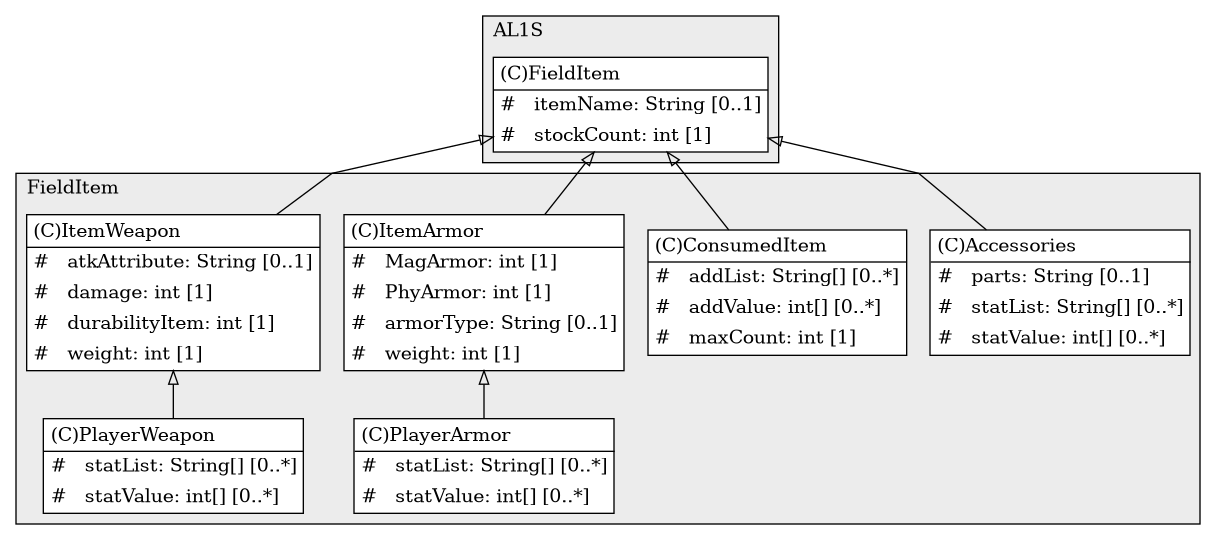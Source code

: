 @startuml

/' diagram meta data start
config=StructureConfiguration;
{
  "projectClassification": {
    "searchMode": "OpenProject", // OpenProject, AllProjects
    "includedProjects": "",
    "pathEndKeywords": "*.impl",
    "isClientPath": "",
    "isClientName": "",
    "isTestPath": "",
    "isTestName": "",
    "isMappingPath": "",
    "isMappingName": "",
    "isDataAccessPath": "",
    "isDataAccessName": "",
    "isDataStructurePath": "",
    "isDataStructureName": "",
    "isInterfaceStructuresPath": "",
    "isInterfaceStructuresName": "",
    "isEntryPointPath": "",
    "isEntryPointName": "",
    "treatFinalFieldsAsMandatory": false
  },
  "graphRestriction": {
    "classPackageExcludeFilter": "",
    "classPackageIncludeFilter": "",
    "classNameExcludeFilter": "",
    "classNameIncludeFilter": "",
    "methodNameExcludeFilter": "",
    "methodNameIncludeFilter": "",
    "removeByInheritance": "", // inheritance/annotation based filtering is done in a second step
    "removeByAnnotation": "",
    "removeByClassPackage": "", // cleanup the graph after inheritance/annotation based filtering is done
    "removeByClassName": "",
    "cutMappings": false,
    "cutEnum": true,
    "cutTests": true,
    "cutClient": true,
    "cutDataAccess": false,
    "cutInterfaceStructures": false,
    "cutDataStructures": false,
    "cutGetterAndSetter": true,
    "cutConstructors": true
  },
  "graphTraversal": {
    "forwardDepth": 6,
    "backwardDepth": 6,
    "classPackageExcludeFilter": "",
    "classPackageIncludeFilter": "",
    "classNameExcludeFilter": "",
    "classNameIncludeFilter": "",
    "methodNameExcludeFilter": "",
    "methodNameIncludeFilter": "",
    "hideMappings": false,
    "hideDataStructures": false,
    "hidePrivateMethods": true,
    "hideInterfaceCalls": true, // indirection: implementation -> interface (is hidden) -> implementation
    "onlyShowApplicationEntryPoints": false, // root node is included
    "useMethodCallsForStructureDiagram": "ForwardOnly" // ForwardOnly, BothDirections, No
  },
  "details": {
    "aggregation": "GroupByClass", // ByClass, GroupByClass, None
    "showClassGenericTypes": true,
    "showMethods": true,
    "showMethodParameterNames": true,
    "showMethodParameterTypes": true,
    "showMethodReturnType": true,
    "showPackageLevels": 2,
    "showDetailedClassStructure": true
  },
  "rootClass": "AL1S.FieldItem",
  "extensionCallbackMethod": "" // qualified.class.name#methodName - signature: public static String method(String)
}
diagram meta data end '/



digraph g {
    rankdir="TB"
    splines=polyline
    

'nodes 
subgraph cluster_1026120947 { 
   	label=FieldItem
	labeljust=l
	fillcolor="#ececec"
	style=filled
   
   Accessories1889160692[
	label=<<TABLE BORDER="1" CELLBORDER="0" CELLPADDING="4" CELLSPACING="0">
<TR><TD ALIGN="LEFT" >(C)Accessories</TD></TR>
<HR/>
<TR><TD ALIGN="LEFT" >#   parts: String [0..1]</TD></TR>
<TR><TD ALIGN="LEFT" >#   statList: String[] [0..*]</TD></TR>
<TR><TD ALIGN="LEFT" >#   statValue: int[] [0..*]</TD></TR>
</TABLE>>
	style=filled
	margin=0
	shape=plaintext
	fillcolor="#FFFFFF"
];

ConsumedItem1889160692[
	label=<<TABLE BORDER="1" CELLBORDER="0" CELLPADDING="4" CELLSPACING="0">
<TR><TD ALIGN="LEFT" >(C)ConsumedItem</TD></TR>
<HR/>
<TR><TD ALIGN="LEFT" >#   addList: String[] [0..*]</TD></TR>
<TR><TD ALIGN="LEFT" >#   addValue: int[] [0..*]</TD></TR>
<TR><TD ALIGN="LEFT" >#   maxCount: int [1]</TD></TR>
</TABLE>>
	style=filled
	margin=0
	shape=plaintext
	fillcolor="#FFFFFF"
];

ItemArmor1889160692[
	label=<<TABLE BORDER="1" CELLBORDER="0" CELLPADDING="4" CELLSPACING="0">
<TR><TD ALIGN="LEFT" >(C)ItemArmor</TD></TR>
<HR/>
<TR><TD ALIGN="LEFT" >#   MagArmor: int [1]</TD></TR>
<TR><TD ALIGN="LEFT" >#   PhyArmor: int [1]</TD></TR>
<TR><TD ALIGN="LEFT" >#   armorType: String [0..1]</TD></TR>
<TR><TD ALIGN="LEFT" >#   weight: int [1]</TD></TR>
</TABLE>>
	style=filled
	margin=0
	shape=plaintext
	fillcolor="#FFFFFF"
];

ItemWeapon1889160692[
	label=<<TABLE BORDER="1" CELLBORDER="0" CELLPADDING="4" CELLSPACING="0">
<TR><TD ALIGN="LEFT" >(C)ItemWeapon</TD></TR>
<HR/>
<TR><TD ALIGN="LEFT" >#   atkAttribute: String [0..1]</TD></TR>
<TR><TD ALIGN="LEFT" >#   damage: int [1]</TD></TR>
<TR><TD ALIGN="LEFT" >#   durabilityItem: int [1]</TD></TR>
<TR><TD ALIGN="LEFT" >#   weight: int [1]</TD></TR>
</TABLE>>
	style=filled
	margin=0
	shape=plaintext
	fillcolor="#FFFFFF"
];

PlayerArmor1889160692[
	label=<<TABLE BORDER="1" CELLBORDER="0" CELLPADDING="4" CELLSPACING="0">
<TR><TD ALIGN="LEFT" >(C)PlayerArmor</TD></TR>
<HR/>
<TR><TD ALIGN="LEFT" >#   statList: String[] [0..*]</TD></TR>
<TR><TD ALIGN="LEFT" >#   statValue: int[] [0..*]</TD></TR>
</TABLE>>
	style=filled
	margin=0
	shape=plaintext
	fillcolor="#FFFFFF"
];

PlayerWeapon1889160692[
	label=<<TABLE BORDER="1" CELLBORDER="0" CELLPADDING="4" CELLSPACING="0">
<TR><TD ALIGN="LEFT" >(C)PlayerWeapon</TD></TR>
<HR/>
<TR><TD ALIGN="LEFT" >#   statList: String[] [0..*]</TD></TR>
<TR><TD ALIGN="LEFT" >#   statValue: int[] [0..*]</TD></TR>
</TABLE>>
	style=filled
	margin=0
	shape=plaintext
	fillcolor="#FFFFFF"
];
} 

subgraph cluster_2011053 { 
   	label=AL1S
	labeljust=l
	fillcolor="#ececec"
	style=filled
   
   FieldItem2011053[
	label=<<TABLE BORDER="1" CELLBORDER="0" CELLPADDING="4" CELLSPACING="0">
<TR><TD ALIGN="LEFT" >(C)FieldItem</TD></TR>
<HR/>
<TR><TD ALIGN="LEFT" >#   itemName: String [0..1]</TD></TR>
<TR><TD ALIGN="LEFT" >#   stockCount: int [1]</TD></TR>
</TABLE>>
	style=filled
	margin=0
	shape=plaintext
	fillcolor="#FFFFFF"
];
} 

'edges    
FieldItem2011053 -> Accessories1889160692[arrowhead=none, arrowtail=empty, dir=both];
FieldItem2011053 -> ConsumedItem1889160692[arrowhead=none, arrowtail=empty, dir=both];
FieldItem2011053 -> ItemArmor1889160692[arrowhead=none, arrowtail=empty, dir=both];
FieldItem2011053 -> ItemWeapon1889160692[arrowhead=none, arrowtail=empty, dir=both];
ItemArmor1889160692 -> PlayerArmor1889160692[arrowhead=none, arrowtail=empty, dir=both];
ItemWeapon1889160692 -> PlayerWeapon1889160692[arrowhead=none, arrowtail=empty, dir=both];
    
}
@enduml